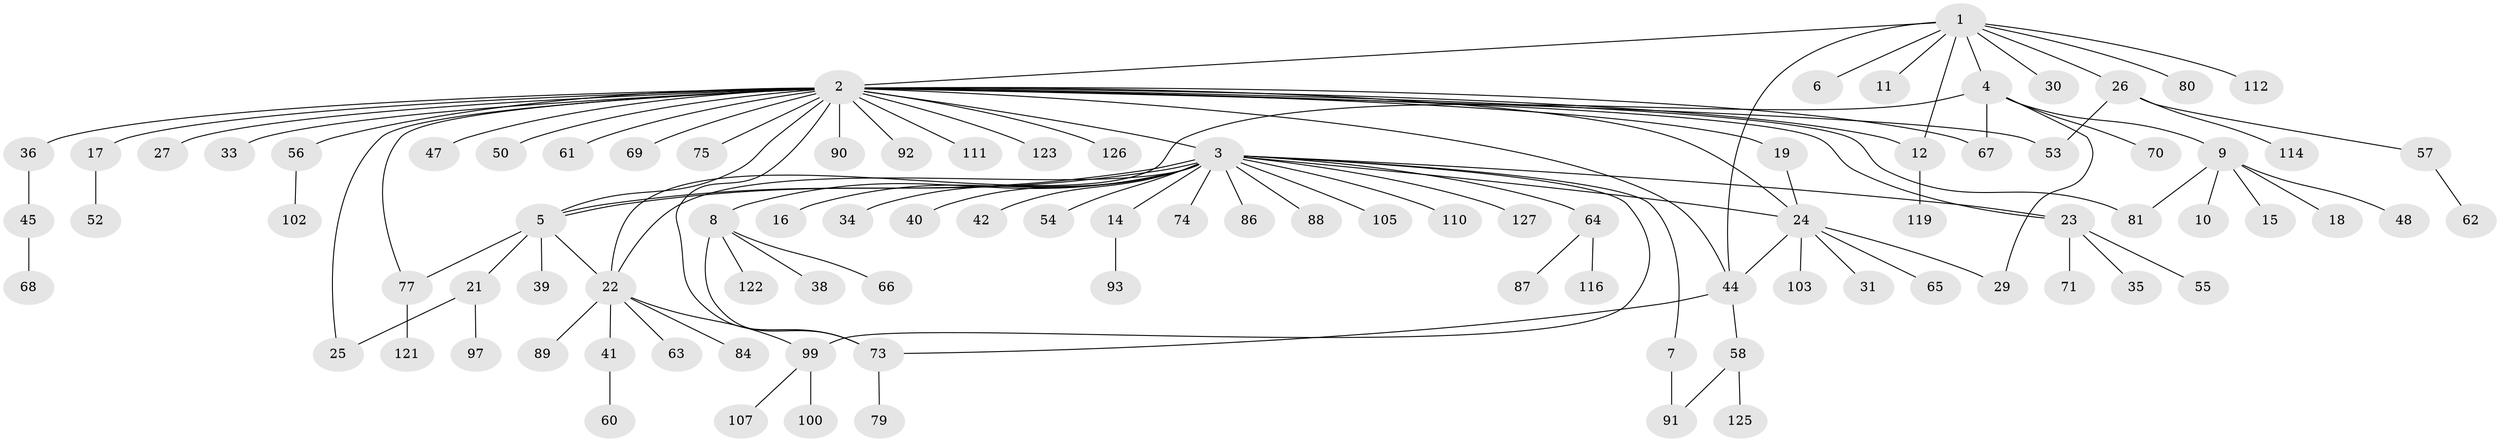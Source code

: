// original degree distribution, {10: 0.007874015748031496, 28: 0.007874015748031496, 22: 0.007874015748031496, 6: 0.023622047244094488, 8: 0.007874015748031496, 1: 0.5748031496062992, 3: 0.07086614173228346, 5: 0.031496062992125984, 7: 0.015748031496062992, 2: 0.2204724409448819, 4: 0.031496062992125984}
// Generated by graph-tools (version 1.1) at 2025/11/02/27/25 16:11:12]
// undirected, 96 vertices, 115 edges
graph export_dot {
graph [start="1"]
  node [color=gray90,style=filled];
  1 [super="+28"];
  2 [super="+20"];
  3 [super="+32"];
  4 [super="+96"];
  5 [super="+46"];
  6;
  7 [super="+72"];
  8 [super="+13"];
  9 [super="+118"];
  10 [super="+124"];
  11;
  12 [super="+94"];
  14 [super="+120"];
  15;
  16;
  17;
  18;
  19;
  21 [super="+109"];
  22 [super="+37"];
  23 [super="+51"];
  24 [super="+49"];
  25 [super="+78"];
  26 [super="+43"];
  27;
  29;
  30;
  31;
  33;
  34 [super="+82"];
  35;
  36;
  38;
  39;
  40 [super="+104"];
  41;
  42 [super="+95"];
  44 [super="+115"];
  45 [super="+117"];
  47;
  48;
  50;
  52 [super="+59"];
  53;
  54;
  55;
  56 [super="+98"];
  57;
  58 [super="+108"];
  60 [super="+76"];
  61;
  62;
  63;
  64;
  65;
  66;
  67 [super="+83"];
  68;
  69 [super="+85"];
  70;
  71;
  73;
  74;
  75;
  77 [super="+113"];
  79;
  80;
  81;
  84;
  86;
  87 [super="+106"];
  88;
  89;
  90 [super="+101"];
  91;
  92;
  93;
  97;
  99;
  100;
  102;
  103;
  105;
  107;
  110;
  111;
  112;
  114;
  116;
  119;
  121;
  122;
  123;
  125;
  126;
  127;
  1 -- 2;
  1 -- 4;
  1 -- 6;
  1 -- 11;
  1 -- 12;
  1 -- 26;
  1 -- 30;
  1 -- 44;
  1 -- 112;
  1 -- 80;
  2 -- 3;
  2 -- 5;
  2 -- 17;
  2 -- 19;
  2 -- 23;
  2 -- 24;
  2 -- 25;
  2 -- 27;
  2 -- 33;
  2 -- 36;
  2 -- 44;
  2 -- 47;
  2 -- 50;
  2 -- 56;
  2 -- 61;
  2 -- 67;
  2 -- 69;
  2 -- 73;
  2 -- 75;
  2 -- 81;
  2 -- 90;
  2 -- 92;
  2 -- 111;
  2 -- 123;
  2 -- 126;
  2 -- 77;
  2 -- 12;
  2 -- 53;
  3 -- 5;
  3 -- 5;
  3 -- 7;
  3 -- 8;
  3 -- 14;
  3 -- 16;
  3 -- 23;
  3 -- 34;
  3 -- 42;
  3 -- 54;
  3 -- 64;
  3 -- 74;
  3 -- 86;
  3 -- 88;
  3 -- 99;
  3 -- 105;
  3 -- 110;
  3 -- 127;
  3 -- 22;
  3 -- 40;
  3 -- 24;
  4 -- 9;
  4 -- 22;
  4 -- 29;
  4 -- 70;
  4 -- 67;
  5 -- 21;
  5 -- 39;
  5 -- 77;
  5 -- 22;
  7 -- 91;
  8 -- 38;
  8 -- 73;
  8 -- 122;
  8 -- 66;
  9 -- 10;
  9 -- 15;
  9 -- 18;
  9 -- 48;
  9 -- 81;
  12 -- 119;
  14 -- 93;
  17 -- 52;
  19 -- 24;
  21 -- 97;
  21 -- 25;
  22 -- 89;
  22 -- 99;
  22 -- 84;
  22 -- 41;
  22 -- 63;
  23 -- 35;
  23 -- 55;
  23 -- 71;
  24 -- 29;
  24 -- 31;
  24 -- 65;
  24 -- 103;
  24 -- 44;
  26 -- 53;
  26 -- 57;
  26 -- 114;
  36 -- 45;
  41 -- 60;
  44 -- 58;
  44 -- 73;
  45 -- 68;
  56 -- 102;
  57 -- 62;
  58 -- 91;
  58 -- 125;
  64 -- 87;
  64 -- 116;
  73 -- 79;
  77 -- 121;
  99 -- 100;
  99 -- 107;
}
